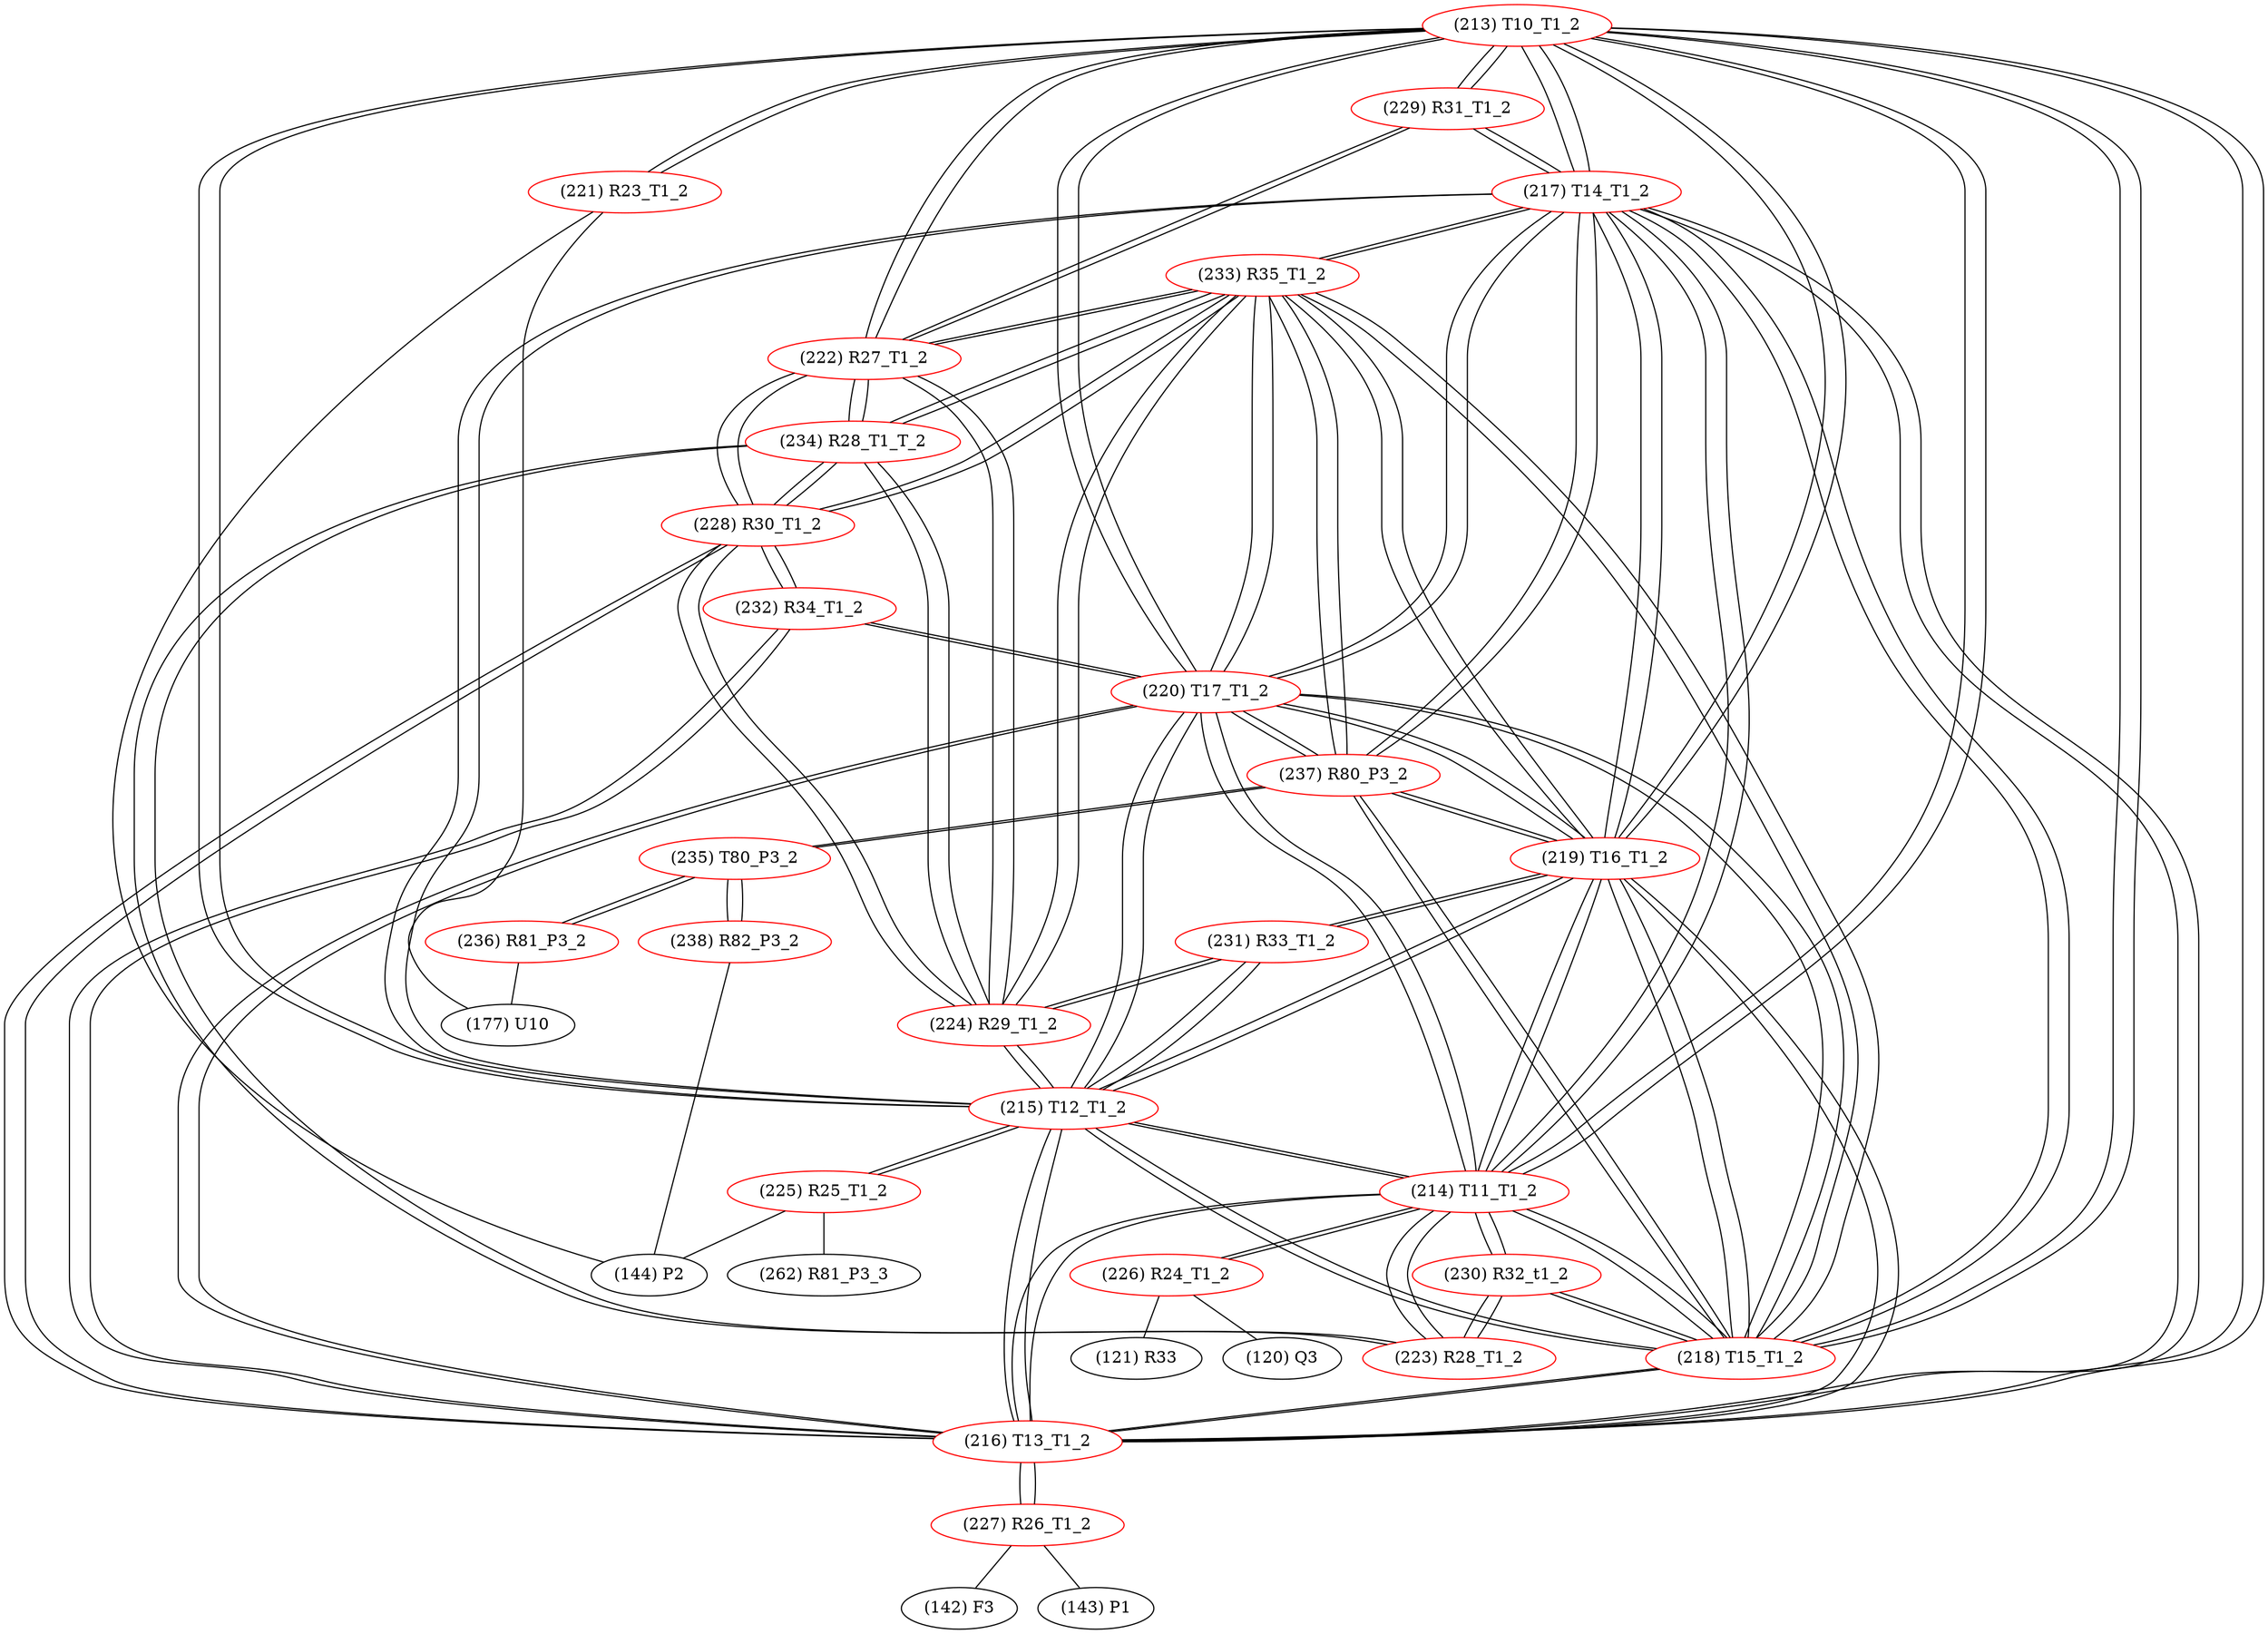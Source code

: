 graph {
	213 [label="(213) T10_T1_2" color=red]
	221 [label="(221) R23_T1_2"]
	229 [label="(229) R31_T1_2"]
	222 [label="(222) R27_T1_2"]
	219 [label="(219) T16_T1_2"]
	220 [label="(220) T17_T1_2"]
	218 [label="(218) T15_T1_2"]
	215 [label="(215) T12_T1_2"]
	217 [label="(217) T14_T1_2"]
	216 [label="(216) T13_T1_2"]
	214 [label="(214) T11_T1_2"]
	214 [label="(214) T11_T1_2" color=red]
	226 [label="(226) R24_T1_2"]
	223 [label="(223) R28_T1_2"]
	230 [label="(230) R32_t1_2"]
	213 [label="(213) T10_T1_2"]
	219 [label="(219) T16_T1_2"]
	220 [label="(220) T17_T1_2"]
	218 [label="(218) T15_T1_2"]
	215 [label="(215) T12_T1_2"]
	217 [label="(217) T14_T1_2"]
	216 [label="(216) T13_T1_2"]
	215 [label="(215) T12_T1_2" color=red]
	231 [label="(231) R33_T1_2"]
	224 [label="(224) R29_T1_2"]
	225 [label="(225) R25_T1_2"]
	213 [label="(213) T10_T1_2"]
	219 [label="(219) T16_T1_2"]
	220 [label="(220) T17_T1_2"]
	218 [label="(218) T15_T1_2"]
	217 [label="(217) T14_T1_2"]
	216 [label="(216) T13_T1_2"]
	214 [label="(214) T11_T1_2"]
	216 [label="(216) T13_T1_2" color=red]
	228 [label="(228) R30_T1_2"]
	232 [label="(232) R34_T1_2"]
	227 [label="(227) R26_T1_2"]
	213 [label="(213) T10_T1_2"]
	219 [label="(219) T16_T1_2"]
	220 [label="(220) T17_T1_2"]
	218 [label="(218) T15_T1_2"]
	215 [label="(215) T12_T1_2"]
	217 [label="(217) T14_T1_2"]
	214 [label="(214) T11_T1_2"]
	217 [label="(217) T14_T1_2" color=red]
	213 [label="(213) T10_T1_2"]
	219 [label="(219) T16_T1_2"]
	220 [label="(220) T17_T1_2"]
	218 [label="(218) T15_T1_2"]
	215 [label="(215) T12_T1_2"]
	216 [label="(216) T13_T1_2"]
	214 [label="(214) T11_T1_2"]
	229 [label="(229) R31_T1_2"]
	237 [label="(237) R80_P3_2"]
	233 [label="(233) R35_T1_2"]
	218 [label="(218) T15_T1_2" color=red]
	230 [label="(230) R32_t1_2"]
	213 [label="(213) T10_T1_2"]
	219 [label="(219) T16_T1_2"]
	220 [label="(220) T17_T1_2"]
	215 [label="(215) T12_T1_2"]
	217 [label="(217) T14_T1_2"]
	216 [label="(216) T13_T1_2"]
	214 [label="(214) T11_T1_2"]
	237 [label="(237) R80_P3_2"]
	233 [label="(233) R35_T1_2"]
	219 [label="(219) T16_T1_2" color=red]
	231 [label="(231) R33_T1_2"]
	213 [label="(213) T10_T1_2"]
	220 [label="(220) T17_T1_2"]
	218 [label="(218) T15_T1_2"]
	215 [label="(215) T12_T1_2"]
	217 [label="(217) T14_T1_2"]
	216 [label="(216) T13_T1_2"]
	214 [label="(214) T11_T1_2"]
	237 [label="(237) R80_P3_2"]
	233 [label="(233) R35_T1_2"]
	220 [label="(220) T17_T1_2" color=red]
	232 [label="(232) R34_T1_2"]
	213 [label="(213) T10_T1_2"]
	219 [label="(219) T16_T1_2"]
	218 [label="(218) T15_T1_2"]
	215 [label="(215) T12_T1_2"]
	217 [label="(217) T14_T1_2"]
	216 [label="(216) T13_T1_2"]
	214 [label="(214) T11_T1_2"]
	237 [label="(237) R80_P3_2"]
	233 [label="(233) R35_T1_2"]
	221 [label="(221) R23_T1_2" color=red]
	177 [label="(177) U10"]
	144 [label="(144) P2"]
	213 [label="(213) T10_T1_2"]
	222 [label="(222) R27_T1_2" color=red]
	228 [label="(228) R30_T1_2"]
	233 [label="(233) R35_T1_2"]
	224 [label="(224) R29_T1_2"]
	234 [label="(234) R28_T1_T_2"]
	213 [label="(213) T10_T1_2"]
	229 [label="(229) R31_T1_2"]
	223 [label="(223) R28_T1_2" color=red]
	214 [label="(214) T11_T1_2"]
	230 [label="(230) R32_t1_2"]
	234 [label="(234) R28_T1_T_2"]
	224 [label="(224) R29_T1_2" color=red]
	228 [label="(228) R30_T1_2"]
	233 [label="(233) R35_T1_2"]
	234 [label="(234) R28_T1_T_2"]
	222 [label="(222) R27_T1_2"]
	231 [label="(231) R33_T1_2"]
	215 [label="(215) T12_T1_2"]
	225 [label="(225) R25_T1_2" color=red]
	144 [label="(144) P2"]
	262 [label="(262) R81_P3_3"]
	215 [label="(215) T12_T1_2"]
	226 [label="(226) R24_T1_2" color=red]
	120 [label="(120) Q3"]
	121 [label="(121) R33"]
	214 [label="(214) T11_T1_2"]
	227 [label="(227) R26_T1_2" color=red]
	142 [label="(142) F3"]
	143 [label="(143) P1"]
	216 [label="(216) T13_T1_2"]
	228 [label="(228) R30_T1_2" color=red]
	233 [label="(233) R35_T1_2"]
	224 [label="(224) R29_T1_2"]
	234 [label="(234) R28_T1_T_2"]
	222 [label="(222) R27_T1_2"]
	232 [label="(232) R34_T1_2"]
	216 [label="(216) T13_T1_2"]
	229 [label="(229) R31_T1_2" color=red]
	213 [label="(213) T10_T1_2"]
	222 [label="(222) R27_T1_2"]
	217 [label="(217) T14_T1_2"]
	230 [label="(230) R32_t1_2" color=red]
	218 [label="(218) T15_T1_2"]
	214 [label="(214) T11_T1_2"]
	223 [label="(223) R28_T1_2"]
	231 [label="(231) R33_T1_2" color=red]
	219 [label="(219) T16_T1_2"]
	224 [label="(224) R29_T1_2"]
	215 [label="(215) T12_T1_2"]
	232 [label="(232) R34_T1_2" color=red]
	220 [label="(220) T17_T1_2"]
	228 [label="(228) R30_T1_2"]
	216 [label="(216) T13_T1_2"]
	233 [label="(233) R35_T1_2" color=red]
	228 [label="(228) R30_T1_2"]
	224 [label="(224) R29_T1_2"]
	234 [label="(234) R28_T1_T_2"]
	222 [label="(222) R27_T1_2"]
	237 [label="(237) R80_P3_2"]
	220 [label="(220) T17_T1_2"]
	219 [label="(219) T16_T1_2"]
	218 [label="(218) T15_T1_2"]
	217 [label="(217) T14_T1_2"]
	234 [label="(234) R28_T1_T_2" color=red]
	228 [label="(228) R30_T1_2"]
	233 [label="(233) R35_T1_2"]
	224 [label="(224) R29_T1_2"]
	222 [label="(222) R27_T1_2"]
	223 [label="(223) R28_T1_2"]
	235 [label="(235) T80_P3_2" color=red]
	236 [label="(236) R81_P3_2"]
	238 [label="(238) R82_P3_2"]
	237 [label="(237) R80_P3_2"]
	236 [label="(236) R81_P3_2" color=red]
	177 [label="(177) U10"]
	235 [label="(235) T80_P3_2"]
	237 [label="(237) R80_P3_2" color=red]
	220 [label="(220) T17_T1_2"]
	233 [label="(233) R35_T1_2"]
	219 [label="(219) T16_T1_2"]
	218 [label="(218) T15_T1_2"]
	217 [label="(217) T14_T1_2"]
	235 [label="(235) T80_P3_2"]
	238 [label="(238) R82_P3_2" color=red]
	144 [label="(144) P2"]
	235 [label="(235) T80_P3_2"]
	213 -- 221
	213 -- 229
	213 -- 222
	213 -- 219
	213 -- 220
	213 -- 218
	213 -- 215
	213 -- 217
	213 -- 216
	213 -- 214
	214 -- 226
	214 -- 223
	214 -- 230
	214 -- 213
	214 -- 219
	214 -- 220
	214 -- 218
	214 -- 215
	214 -- 217
	214 -- 216
	215 -- 231
	215 -- 224
	215 -- 225
	215 -- 213
	215 -- 219
	215 -- 220
	215 -- 218
	215 -- 217
	215 -- 216
	215 -- 214
	216 -- 228
	216 -- 232
	216 -- 227
	216 -- 213
	216 -- 219
	216 -- 220
	216 -- 218
	216 -- 215
	216 -- 217
	216 -- 214
	217 -- 213
	217 -- 219
	217 -- 220
	217 -- 218
	217 -- 215
	217 -- 216
	217 -- 214
	217 -- 229
	217 -- 237
	217 -- 233
	218 -- 230
	218 -- 213
	218 -- 219
	218 -- 220
	218 -- 215
	218 -- 217
	218 -- 216
	218 -- 214
	218 -- 237
	218 -- 233
	219 -- 231
	219 -- 213
	219 -- 220
	219 -- 218
	219 -- 215
	219 -- 217
	219 -- 216
	219 -- 214
	219 -- 237
	219 -- 233
	220 -- 232
	220 -- 213
	220 -- 219
	220 -- 218
	220 -- 215
	220 -- 217
	220 -- 216
	220 -- 214
	220 -- 237
	220 -- 233
	221 -- 177
	221 -- 144
	221 -- 213
	222 -- 228
	222 -- 233
	222 -- 224
	222 -- 234
	222 -- 213
	222 -- 229
	223 -- 214
	223 -- 230
	223 -- 234
	224 -- 228
	224 -- 233
	224 -- 234
	224 -- 222
	224 -- 231
	224 -- 215
	225 -- 144
	225 -- 262
	225 -- 215
	226 -- 120
	226 -- 121
	226 -- 214
	227 -- 142
	227 -- 143
	227 -- 216
	228 -- 233
	228 -- 224
	228 -- 234
	228 -- 222
	228 -- 232
	228 -- 216
	229 -- 213
	229 -- 222
	229 -- 217
	230 -- 218
	230 -- 214
	230 -- 223
	231 -- 219
	231 -- 224
	231 -- 215
	232 -- 220
	232 -- 228
	232 -- 216
	233 -- 228
	233 -- 224
	233 -- 234
	233 -- 222
	233 -- 237
	233 -- 220
	233 -- 219
	233 -- 218
	233 -- 217
	234 -- 228
	234 -- 233
	234 -- 224
	234 -- 222
	234 -- 223
	235 -- 236
	235 -- 238
	235 -- 237
	236 -- 177
	236 -- 235
	237 -- 220
	237 -- 233
	237 -- 219
	237 -- 218
	237 -- 217
	237 -- 235
	238 -- 144
	238 -- 235
}